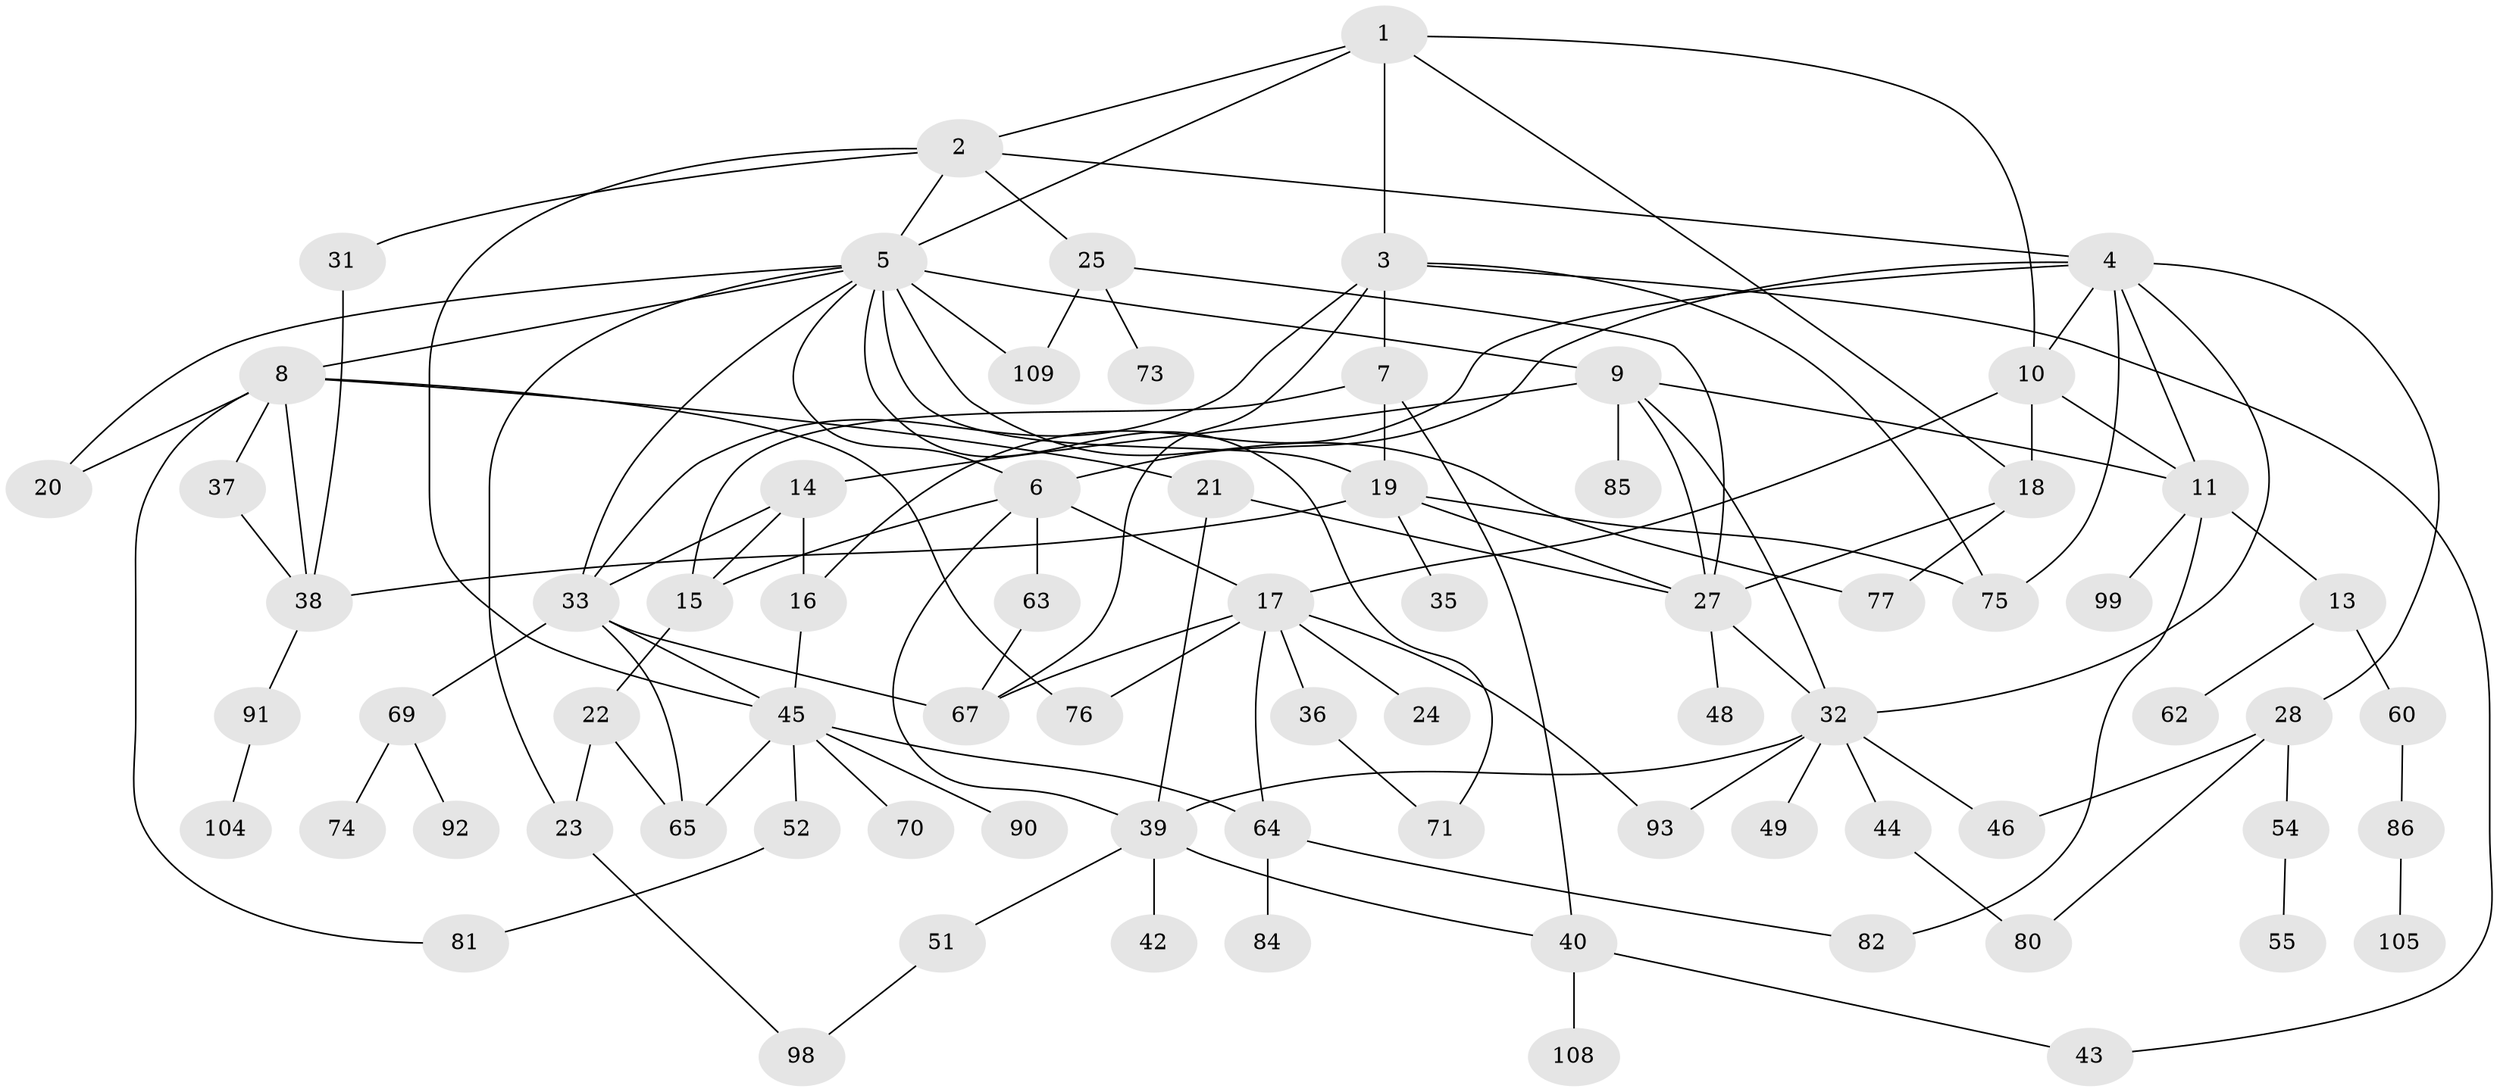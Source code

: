 // original degree distribution, {5: 0.07339449541284404, 6: 0.06422018348623854, 10: 0.009174311926605505, 7: 0.01834862385321101, 4: 0.14678899082568808, 2: 0.28440366972477066, 3: 0.1743119266055046, 1: 0.22935779816513763}
// Generated by graph-tools (version 1.1) at 2025/41/03/06/25 10:41:27]
// undirected, 76 vertices, 123 edges
graph export_dot {
graph [start="1"]
  node [color=gray90,style=filled];
  1;
  2 [super="+88"];
  3 [super="+12"];
  4 [super="+95"];
  5 [super="+58"];
  6 [super="+56"];
  7 [super="+107"];
  8 [super="+68"];
  9;
  10 [super="+103"];
  11 [super="+34"];
  13 [super="+96"];
  14 [super="+97"];
  15 [super="+66"];
  16;
  17 [super="+26"];
  18 [super="+100"];
  19 [super="+47"];
  20;
  21;
  22;
  23 [super="+79"];
  24 [super="+59"];
  25 [super="+30"];
  27 [super="+29"];
  28 [super="+106"];
  31 [super="+53"];
  32 [super="+41"];
  33 [super="+87"];
  35;
  36;
  37;
  38 [super="+61"];
  39 [super="+78"];
  40 [super="+72"];
  42;
  43 [super="+50"];
  44;
  45 [super="+57"];
  46;
  48;
  49;
  51;
  52;
  54;
  55;
  60 [super="+89"];
  62;
  63;
  64 [super="+83"];
  65 [super="+101"];
  67;
  69;
  70;
  71;
  73;
  74;
  75;
  76;
  77;
  80 [super="+94"];
  81;
  82;
  84;
  85;
  86 [super="+102"];
  90;
  91;
  92;
  93;
  98;
  99;
  104;
  105;
  108;
  109;
  1 -- 2;
  1 -- 3;
  1 -- 5;
  1 -- 10;
  1 -- 18;
  2 -- 4;
  2 -- 25;
  2 -- 31;
  2 -- 5;
  2 -- 45;
  3 -- 7;
  3 -- 43;
  3 -- 75;
  3 -- 67;
  3 -- 33;
  4 -- 16;
  4 -- 28;
  4 -- 75;
  4 -- 6;
  4 -- 32;
  4 -- 11;
  4 -- 10;
  5 -- 6;
  5 -- 8;
  5 -- 9 [weight=2];
  5 -- 19;
  5 -- 20;
  5 -- 33;
  5 -- 109;
  5 -- 71;
  5 -- 23;
  5 -- 77;
  6 -- 15;
  6 -- 63;
  6 -- 17;
  6 -- 39;
  7 -- 19;
  7 -- 15;
  7 -- 40;
  8 -- 21;
  8 -- 37;
  8 -- 81;
  8 -- 20;
  8 -- 76;
  8 -- 38;
  9 -- 14;
  9 -- 27;
  9 -- 32;
  9 -- 85;
  9 -- 11;
  10 -- 11;
  10 -- 17;
  10 -- 18;
  11 -- 13;
  11 -- 82;
  11 -- 99;
  13 -- 60;
  13 -- 62;
  14 -- 15;
  14 -- 16;
  14 -- 33;
  15 -- 22;
  16 -- 45;
  17 -- 24;
  17 -- 36;
  17 -- 64;
  17 -- 67;
  17 -- 76;
  17 -- 93;
  18 -- 77;
  18 -- 27;
  19 -- 35;
  19 -- 75;
  19 -- 27;
  19 -- 38;
  21 -- 27;
  21 -- 39;
  22 -- 23;
  22 -- 65;
  23 -- 98;
  25 -- 73;
  25 -- 27;
  25 -- 109;
  27 -- 32;
  27 -- 48;
  28 -- 46;
  28 -- 54;
  28 -- 80;
  31 -- 38;
  32 -- 39;
  32 -- 49;
  32 -- 44;
  32 -- 93;
  32 -- 46;
  33 -- 69;
  33 -- 67;
  33 -- 45;
  33 -- 65;
  36 -- 71;
  37 -- 38;
  38 -- 91;
  39 -- 40;
  39 -- 42;
  39 -- 51;
  40 -- 43;
  40 -- 108;
  44 -- 80;
  45 -- 52;
  45 -- 90;
  45 -- 64;
  45 -- 65;
  45 -- 70;
  51 -- 98;
  52 -- 81;
  54 -- 55;
  60 -- 86;
  63 -- 67;
  64 -- 82;
  64 -- 84;
  69 -- 74;
  69 -- 92;
  86 -- 105;
  91 -- 104;
}
